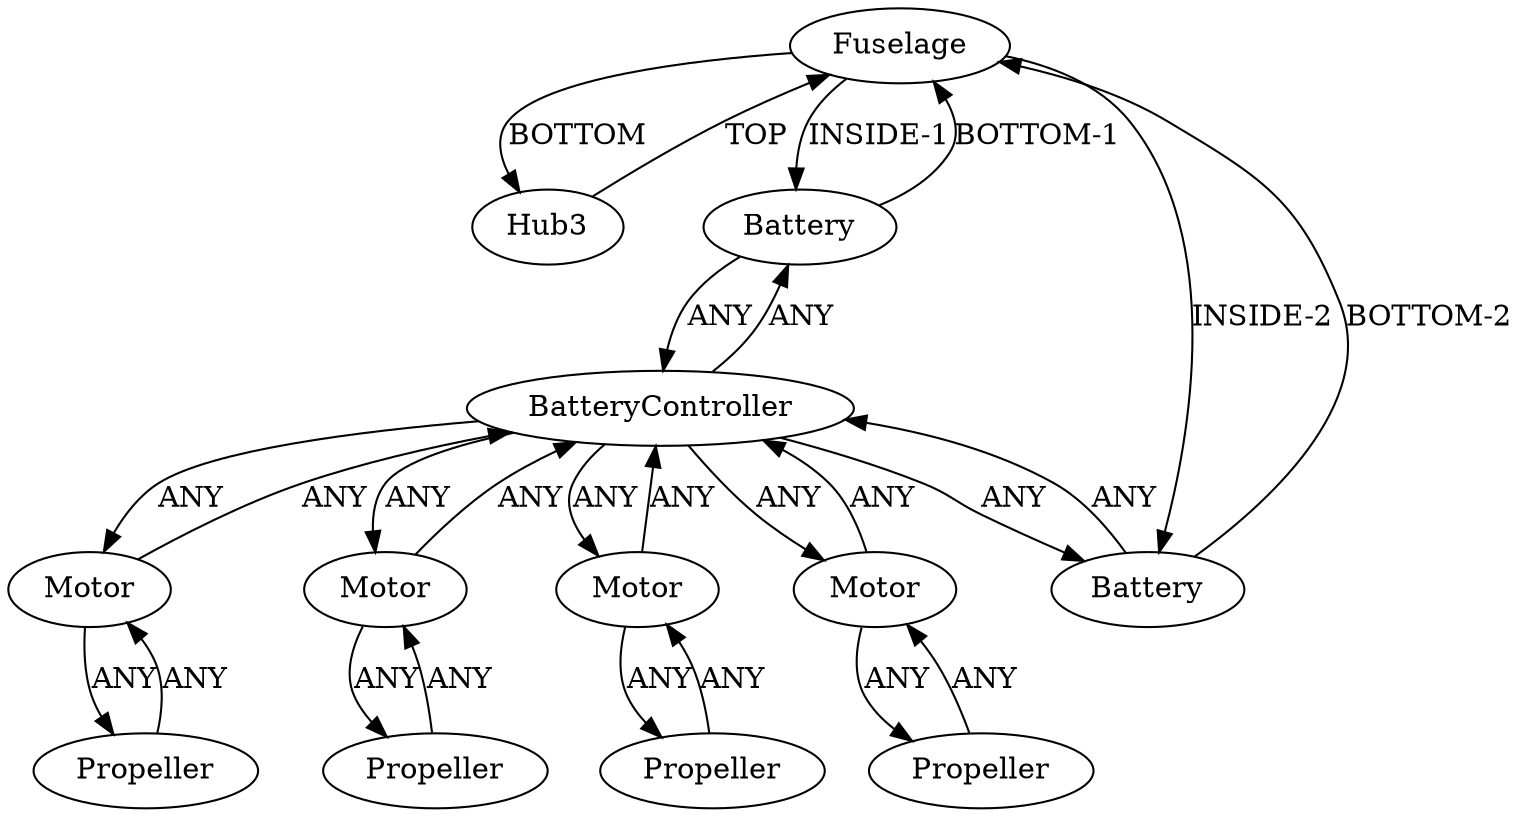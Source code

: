/* Created by igraph 0.10.2 */
digraph {
  0 [
    instance=Fuselage_instance_1
    label=Fuselage
  ];
  1 [
    instance=Motor_instance_1
    label=Motor
  ];
  2 [
    instance=Hub3_instance_4
    label=Hub3
  ];
  3 [
    instance=Propeller_instance_1
    label=Propeller
  ];
  4 [
    instance=Propeller_instance_2
    label=Propeller
  ];
  5 [
    instance=Motor_instance_2
    label=Motor
  ];
  6 [
    instance=Motor_instance_3
    label=Motor
  ];
  7 [
    instance=Propeller_instance_3
    label=Propeller
  ];
  8 [
    instance=Battery_instance_1
    label=Battery
  ];
  9 [
    instance=Battery_instance_2
    label=Battery
  ];
  10 [
    instance=Motor_instance_4
    label=Motor
  ];
  11 [
    instance=Propeller_instance_4
    label=Propeller
  ];
  12 [
    instance=BatteryController_instance_1
    label=BatteryController
  ];

  0 -> 2 [
    label=BOTTOM
  ];
  0 -> 8 [
    label="INSIDE-1"
  ];
  0 -> 9 [
    label="INSIDE-2"
  ];
  1 -> 3 [
    label=ANY
  ];
  1 -> 12 [
    label=ANY
  ];
  2 -> 0 [
    label=TOP
  ];
  3 -> 1 [
    label=ANY
  ];
  4 -> 5 [
    label=ANY
  ];
  5 -> 4 [
    label=ANY
  ];
  5 -> 12 [
    label=ANY
  ];
  6 -> 7 [
    label=ANY
  ];
  6 -> 12 [
    label=ANY
  ];
  7 -> 6 [
    label=ANY
  ];
  8 -> 0 [
    label="BOTTOM-1"
  ];
  8 -> 12 [
    label=ANY
  ];
  9 -> 0 [
    label="BOTTOM-2"
  ];
  9 -> 12 [
    label=ANY
  ];
  10 -> 11 [
    label=ANY
  ];
  10 -> 12 [
    label=ANY
  ];
  11 -> 10 [
    label=ANY
  ];
  12 -> 1 [
    label=ANY
  ];
  12 -> 5 [
    label=ANY
  ];
  12 -> 6 [
    label=ANY
  ];
  12 -> 8 [
    label=ANY
  ];
  12 -> 9 [
    label=ANY
  ];
  12 -> 10 [
    label=ANY
  ];
}

